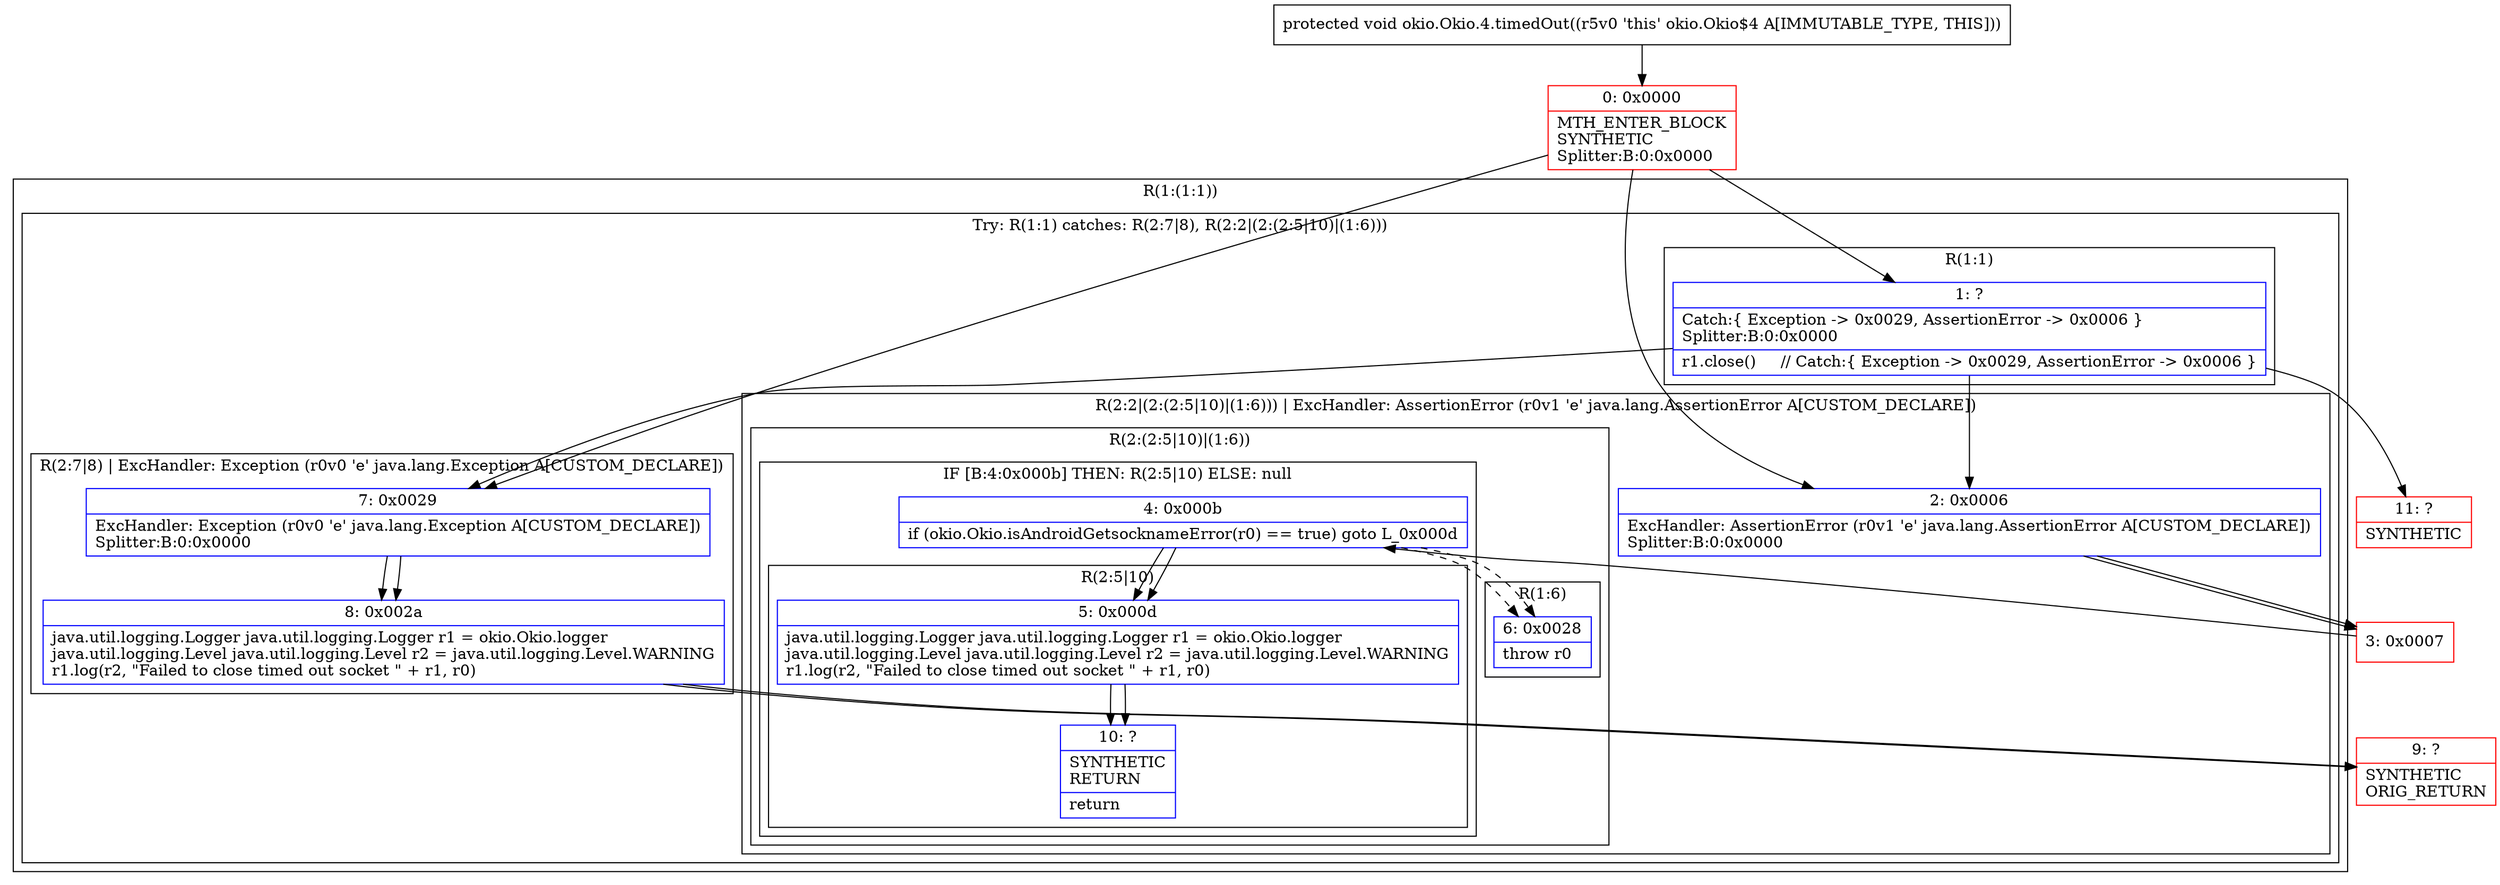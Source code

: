 digraph "CFG forokio.Okio.4.timedOut()V" {
subgraph cluster_Region_2131701741 {
label = "R(1:(1:1))";
node [shape=record,color=blue];
subgraph cluster_TryCatchRegion_359591724 {
label = "Try: R(1:1) catches: R(2:7|8), R(2:2|(2:(2:5|10)|(1:6)))";
node [shape=record,color=blue];
subgraph cluster_Region_1351548673 {
label = "R(1:1)";
node [shape=record,color=blue];
Node_1 [shape=record,label="{1\:\ ?|Catch:\{ Exception \-\> 0x0029, AssertionError \-\> 0x0006 \}\lSplitter:B:0:0x0000\l|r1.close()     \/\/ Catch:\{ Exception \-\> 0x0029, AssertionError \-\> 0x0006 \}\l}"];
}
subgraph cluster_Region_1837762791 {
label = "R(2:7|8) | ExcHandler: Exception (r0v0 'e' java.lang.Exception A[CUSTOM_DECLARE])\l";
node [shape=record,color=blue];
Node_7 [shape=record,label="{7\:\ 0x0029|ExcHandler: Exception (r0v0 'e' java.lang.Exception A[CUSTOM_DECLARE])\lSplitter:B:0:0x0000\l}"];
Node_8 [shape=record,label="{8\:\ 0x002a|java.util.logging.Logger java.util.logging.Logger r1 = okio.Okio.logger\ljava.util.logging.Level java.util.logging.Level r2 = java.util.logging.Level.WARNING\lr1.log(r2, \"Failed to close timed out socket \" + r1, r0)\l}"];
}
subgraph cluster_Region_99260063 {
label = "R(2:2|(2:(2:5|10)|(1:6))) | ExcHandler: AssertionError (r0v1 'e' java.lang.AssertionError A[CUSTOM_DECLARE])\l";
node [shape=record,color=blue];
Node_2 [shape=record,label="{2\:\ 0x0006|ExcHandler: AssertionError (r0v1 'e' java.lang.AssertionError A[CUSTOM_DECLARE])\lSplitter:B:0:0x0000\l}"];
subgraph cluster_Region_52212104 {
label = "R(2:(2:5|10)|(1:6))";
node [shape=record,color=blue];
subgraph cluster_IfRegion_1634281800 {
label = "IF [B:4:0x000b] THEN: R(2:5|10) ELSE: null";
node [shape=record,color=blue];
Node_4 [shape=record,label="{4\:\ 0x000b|if (okio.Okio.isAndroidGetsocknameError(r0) == true) goto L_0x000d\l}"];
subgraph cluster_Region_2133671509 {
label = "R(2:5|10)";
node [shape=record,color=blue];
Node_5 [shape=record,label="{5\:\ 0x000d|java.util.logging.Logger java.util.logging.Logger r1 = okio.Okio.logger\ljava.util.logging.Level java.util.logging.Level r2 = java.util.logging.Level.WARNING\lr1.log(r2, \"Failed to close timed out socket \" + r1, r0)\l}"];
Node_10 [shape=record,label="{10\:\ ?|SYNTHETIC\lRETURN\l|return\l}"];
}
}
subgraph cluster_Region_1178117267 {
label = "R(1:6)";
node [shape=record,color=blue];
Node_6 [shape=record,label="{6\:\ 0x0028|throw r0\l}"];
}
}
}
}
}
subgraph cluster_Region_1837762791 {
label = "R(2:7|8) | ExcHandler: Exception (r0v0 'e' java.lang.Exception A[CUSTOM_DECLARE])\l";
node [shape=record,color=blue];
Node_7 [shape=record,label="{7\:\ 0x0029|ExcHandler: Exception (r0v0 'e' java.lang.Exception A[CUSTOM_DECLARE])\lSplitter:B:0:0x0000\l}"];
Node_8 [shape=record,label="{8\:\ 0x002a|java.util.logging.Logger java.util.logging.Logger r1 = okio.Okio.logger\ljava.util.logging.Level java.util.logging.Level r2 = java.util.logging.Level.WARNING\lr1.log(r2, \"Failed to close timed out socket \" + r1, r0)\l}"];
}
subgraph cluster_Region_99260063 {
label = "R(2:2|(2:(2:5|10)|(1:6))) | ExcHandler: AssertionError (r0v1 'e' java.lang.AssertionError A[CUSTOM_DECLARE])\l";
node [shape=record,color=blue];
Node_2 [shape=record,label="{2\:\ 0x0006|ExcHandler: AssertionError (r0v1 'e' java.lang.AssertionError A[CUSTOM_DECLARE])\lSplitter:B:0:0x0000\l}"];
subgraph cluster_Region_52212104 {
label = "R(2:(2:5|10)|(1:6))";
node [shape=record,color=blue];
subgraph cluster_IfRegion_1634281800 {
label = "IF [B:4:0x000b] THEN: R(2:5|10) ELSE: null";
node [shape=record,color=blue];
Node_4 [shape=record,label="{4\:\ 0x000b|if (okio.Okio.isAndroidGetsocknameError(r0) == true) goto L_0x000d\l}"];
subgraph cluster_Region_2133671509 {
label = "R(2:5|10)";
node [shape=record,color=blue];
Node_5 [shape=record,label="{5\:\ 0x000d|java.util.logging.Logger java.util.logging.Logger r1 = okio.Okio.logger\ljava.util.logging.Level java.util.logging.Level r2 = java.util.logging.Level.WARNING\lr1.log(r2, \"Failed to close timed out socket \" + r1, r0)\l}"];
Node_10 [shape=record,label="{10\:\ ?|SYNTHETIC\lRETURN\l|return\l}"];
}
}
subgraph cluster_Region_1178117267 {
label = "R(1:6)";
node [shape=record,color=blue];
Node_6 [shape=record,label="{6\:\ 0x0028|throw r0\l}"];
}
}
}
Node_0 [shape=record,color=red,label="{0\:\ 0x0000|MTH_ENTER_BLOCK\lSYNTHETIC\lSplitter:B:0:0x0000\l}"];
Node_3 [shape=record,color=red,label="{3\:\ 0x0007}"];
Node_9 [shape=record,color=red,label="{9\:\ ?|SYNTHETIC\lORIG_RETURN\l}"];
Node_11 [shape=record,color=red,label="{11\:\ ?|SYNTHETIC\l}"];
MethodNode[shape=record,label="{protected void okio.Okio.4.timedOut((r5v0 'this' okio.Okio$4 A[IMMUTABLE_TYPE, THIS])) }"];
MethodNode -> Node_0;
Node_1 -> Node_7;
Node_1 -> Node_2;
Node_1 -> Node_11;
Node_7 -> Node_8;
Node_8 -> Node_9;
Node_2 -> Node_3;
Node_4 -> Node_5;
Node_4 -> Node_6[style=dashed];
Node_5 -> Node_10;
Node_7 -> Node_8;
Node_8 -> Node_9;
Node_2 -> Node_3;
Node_4 -> Node_5;
Node_4 -> Node_6[style=dashed];
Node_5 -> Node_10;
Node_0 -> Node_1;
Node_0 -> Node_7;
Node_0 -> Node_2;
Node_3 -> Node_4;
}

